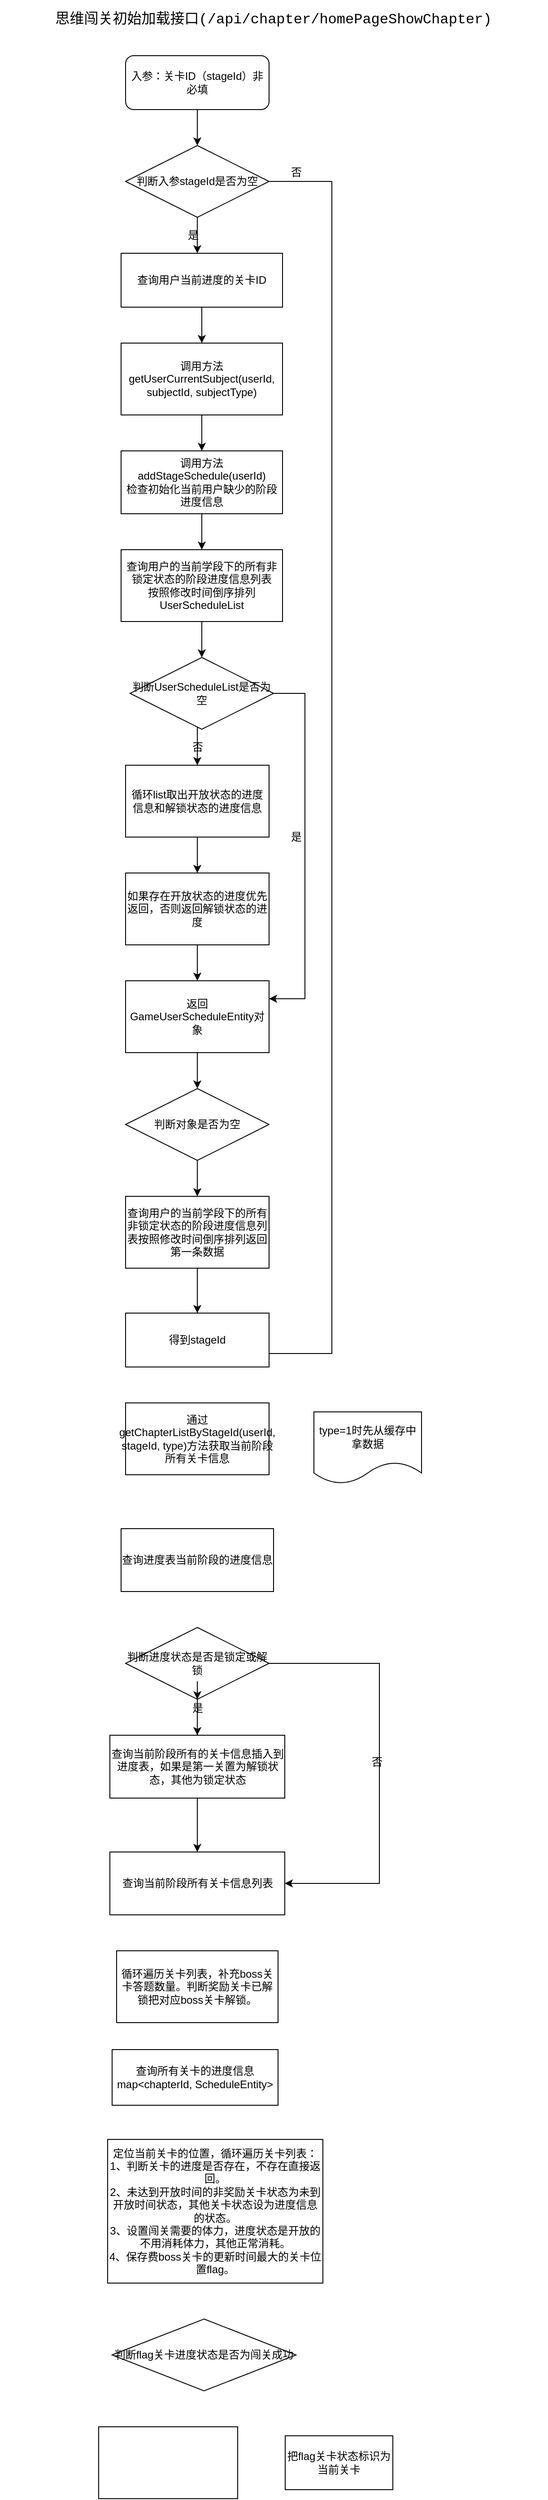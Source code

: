 <mxfile version="13.6.9" type="github">
  <diagram id="aQA9aETBr3nwfCQwEO3R" name="Page-1">
    <mxGraphModel dx="868" dy="450" grid="1" gridSize="10" guides="1" tooltips="1" connect="1" arrows="1" fold="1" page="1" pageScale="1" pageWidth="827" pageHeight="1169" math="0" shadow="0">
      <root>
        <mxCell id="0" />
        <mxCell id="1" parent="0" />
        <mxCell id="-hbDv3YvgLvUU0tAqhPw-32" value="" style="edgeStyle=orthogonalEdgeStyle;rounded=0;orthogonalLoop=1;jettySize=auto;html=1;fontColor=#000000;" parent="1" source="-hbDv3YvgLvUU0tAqhPw-1" target="-hbDv3YvgLvUU0tAqhPw-10" edge="1">
          <mxGeometry relative="1" as="geometry" />
        </mxCell>
        <mxCell id="-hbDv3YvgLvUU0tAqhPw-1" value="入参：关卡ID（stageId）非必填" style="rounded=1;whiteSpace=wrap;html=1;" parent="1" vertex="1">
          <mxGeometry x="320" y="100" width="160" height="60" as="geometry" />
        </mxCell>
        <mxCell id="-hbDv3YvgLvUU0tAqhPw-4" value="&lt;p&gt;&lt;font face=&quot;courier new&quot;&gt;&lt;span style=&quot;font-size: 16px ; background-color: rgb(255 , 255 , 255)&quot;&gt;思维闯关初始加载接口(/api/chapter/homePageShowChapter)&lt;/span&gt;&lt;/font&gt;&lt;br&gt;&lt;/p&gt;" style="text;html=1;strokeColor=none;fillColor=none;align=center;verticalAlign=middle;whiteSpace=wrap;rounded=0;" parent="1" vertex="1">
          <mxGeometry x="180" y="40" width="610" height="40" as="geometry" />
        </mxCell>
        <mxCell id="-hbDv3YvgLvUU0tAqhPw-40" value="" style="edgeStyle=orthogonalEdgeStyle;rounded=0;orthogonalLoop=1;jettySize=auto;html=1;fontColor=#000000;" parent="1" source="-hbDv3YvgLvUU0tAqhPw-9" target="-hbDv3YvgLvUU0tAqhPw-12" edge="1">
          <mxGeometry relative="1" as="geometry" />
        </mxCell>
        <mxCell id="-hbDv3YvgLvUU0tAqhPw-9" value="查询用户当前进度的关卡ID" style="rounded=0;whiteSpace=wrap;html=1;fontColor=#000000;" parent="1" vertex="1">
          <mxGeometry x="315" y="320" width="180" height="60" as="geometry" />
        </mxCell>
        <mxCell id="-hbDv3YvgLvUU0tAqhPw-35" value="" style="edgeStyle=orthogonalEdgeStyle;rounded=0;orthogonalLoop=1;jettySize=auto;html=1;fontColor=#000000;" parent="1" source="-hbDv3YvgLvUU0tAqhPw-10" target="-hbDv3YvgLvUU0tAqhPw-9" edge="1">
          <mxGeometry relative="1" as="geometry">
            <Array as="points">
              <mxPoint x="400" y="310" />
              <mxPoint x="400" y="310" />
            </Array>
          </mxGeometry>
        </mxCell>
        <mxCell id="-hbDv3YvgLvUU0tAqhPw-46" style="edgeStyle=orthogonalEdgeStyle;rounded=0;orthogonalLoop=1;jettySize=auto;html=1;fontColor=#000000;entryX=1;entryY=0.75;entryDx=0;entryDy=0;" parent="1" source="-hbDv3YvgLvUU0tAqhPw-10" target="-hbDv3YvgLvUU0tAqhPw-44" edge="1">
          <mxGeometry relative="1" as="geometry">
            <mxPoint x="520" y="1551" as="targetPoint" />
            <Array as="points">
              <mxPoint x="550" y="240" />
              <mxPoint x="550" y="1545" />
              <mxPoint x="460" y="1545" />
            </Array>
          </mxGeometry>
        </mxCell>
        <mxCell id="-hbDv3YvgLvUU0tAqhPw-10" value="判断入参stageId是否为空" style="rhombus;whiteSpace=wrap;html=1;fontColor=#000000;" parent="1" vertex="1">
          <mxGeometry x="320" y="200" width="160" height="80" as="geometry" />
        </mxCell>
        <mxCell id="-hbDv3YvgLvUU0tAqhPw-41" value="" style="edgeStyle=orthogonalEdgeStyle;rounded=0;orthogonalLoop=1;jettySize=auto;html=1;fontColor=#000000;" parent="1" source="-hbDv3YvgLvUU0tAqhPw-12" target="-hbDv3YvgLvUU0tAqhPw-13" edge="1">
          <mxGeometry relative="1" as="geometry" />
        </mxCell>
        <mxCell id="-hbDv3YvgLvUU0tAqhPw-12" value="调用方法&lt;br&gt;getUserCurrentSubject(userId, subjectId, subjectType)" style="rounded=0;whiteSpace=wrap;html=1;fontColor=#000000;" parent="1" vertex="1">
          <mxGeometry x="315" y="420" width="180" height="80" as="geometry" />
        </mxCell>
        <mxCell id="-hbDv3YvgLvUU0tAqhPw-42" value="" style="edgeStyle=orthogonalEdgeStyle;rounded=0;orthogonalLoop=1;jettySize=auto;html=1;fontColor=#000000;" parent="1" source="-hbDv3YvgLvUU0tAqhPw-13" target="-hbDv3YvgLvUU0tAqhPw-14" edge="1">
          <mxGeometry relative="1" as="geometry" />
        </mxCell>
        <mxCell id="-hbDv3YvgLvUU0tAqhPw-13" value="调用方法addStageSchedule(userId)&lt;br&gt;检查初始化当前用户缺少的阶段进度信息" style="rounded=0;whiteSpace=wrap;html=1;fontColor=#000000;" parent="1" vertex="1">
          <mxGeometry x="315" y="540" width="180" height="70" as="geometry" />
        </mxCell>
        <mxCell id="-hbDv3YvgLvUU0tAqhPw-43" value="" style="edgeStyle=orthogonalEdgeStyle;rounded=0;orthogonalLoop=1;jettySize=auto;html=1;fontColor=#000000;" parent="1" source="-hbDv3YvgLvUU0tAqhPw-14" target="-hbDv3YvgLvUU0tAqhPw-15" edge="1">
          <mxGeometry relative="1" as="geometry" />
        </mxCell>
        <mxCell id="-hbDv3YvgLvUU0tAqhPw-14" value="查询用户的当前学段下的所有非锁定状态的阶段进度信息列表&lt;br&gt;按照修改时间倒序排列UserScheduleList" style="rounded=0;whiteSpace=wrap;html=1;fontColor=#000000;" parent="1" vertex="1">
          <mxGeometry x="315" y="650" width="180" height="80" as="geometry" />
        </mxCell>
        <mxCell id="-hbDv3YvgLvUU0tAqhPw-23" value="" style="edgeStyle=orthogonalEdgeStyle;rounded=0;orthogonalLoop=1;jettySize=auto;html=1;fontColor=#000000;" parent="1" source="-hbDv3YvgLvUU0tAqhPw-15" target="-hbDv3YvgLvUU0tAqhPw-20" edge="1">
          <mxGeometry relative="1" as="geometry">
            <Array as="points">
              <mxPoint x="400" y="870" />
              <mxPoint x="400" y="870" />
            </Array>
          </mxGeometry>
        </mxCell>
        <mxCell id="-hbDv3YvgLvUU0tAqhPw-25" style="edgeStyle=orthogonalEdgeStyle;rounded=0;orthogonalLoop=1;jettySize=auto;html=1;fontColor=#000000;entryX=1;entryY=0.25;entryDx=0;entryDy=0;" parent="1" source="-hbDv3YvgLvUU0tAqhPw-15" target="-hbDv3YvgLvUU0tAqhPw-22" edge="1">
          <mxGeometry relative="1" as="geometry">
            <mxPoint x="520" y="1181" as="targetPoint" />
            <Array as="points">
              <mxPoint x="520" y="810" />
              <mxPoint x="520" y="1150" />
            </Array>
          </mxGeometry>
        </mxCell>
        <mxCell id="-hbDv3YvgLvUU0tAqhPw-15" value="判断UserScheduleList是否为空" style="rhombus;whiteSpace=wrap;html=1;fontColor=#000000;" parent="1" vertex="1">
          <mxGeometry x="325" y="770" width="160" height="80" as="geometry" />
        </mxCell>
        <mxCell id="-hbDv3YvgLvUU0tAqhPw-30" value="" style="edgeStyle=orthogonalEdgeStyle;rounded=0;orthogonalLoop=1;jettySize=auto;html=1;fontColor=#000000;" parent="1" source="-hbDv3YvgLvUU0tAqhPw-20" target="-hbDv3YvgLvUU0tAqhPw-21" edge="1">
          <mxGeometry relative="1" as="geometry" />
        </mxCell>
        <mxCell id="-hbDv3YvgLvUU0tAqhPw-20" value="循环list取出开放状态的进度信息和解锁状态的进度信息" style="rounded=0;whiteSpace=wrap;html=1;fontColor=#000000;" parent="1" vertex="1">
          <mxGeometry x="320" y="890" width="160" height="80" as="geometry" />
        </mxCell>
        <mxCell id="-hbDv3YvgLvUU0tAqhPw-31" value="" style="edgeStyle=orthogonalEdgeStyle;rounded=0;orthogonalLoop=1;jettySize=auto;html=1;fontColor=#000000;" parent="1" source="-hbDv3YvgLvUU0tAqhPw-21" target="-hbDv3YvgLvUU0tAqhPw-22" edge="1">
          <mxGeometry relative="1" as="geometry" />
        </mxCell>
        <mxCell id="-hbDv3YvgLvUU0tAqhPw-21" value="如果存在开放状态的进度优先返回，否则返回解锁状态的进度" style="rounded=0;whiteSpace=wrap;html=1;fontColor=#000000;" parent="1" vertex="1">
          <mxGeometry x="320" y="1010" width="160" height="80" as="geometry" />
        </mxCell>
        <mxCell id="-hbDv3YvgLvUU0tAqhPw-38" value="" style="edgeStyle=orthogonalEdgeStyle;rounded=0;orthogonalLoop=1;jettySize=auto;html=1;fontColor=#000000;" parent="1" source="-hbDv3YvgLvUU0tAqhPw-22" target="-hbDv3YvgLvUU0tAqhPw-37" edge="1">
          <mxGeometry relative="1" as="geometry" />
        </mxCell>
        <mxCell id="-hbDv3YvgLvUU0tAqhPw-22" value="返回GameUserScheduleEntity对象" style="rounded=0;whiteSpace=wrap;html=1;fontColor=#000000;" parent="1" vertex="1">
          <mxGeometry x="320" y="1130" width="160" height="80" as="geometry" />
        </mxCell>
        <mxCell id="-hbDv3YvgLvUU0tAqhPw-24" value="否" style="text;html=1;align=center;verticalAlign=middle;resizable=0;points=[];autosize=1;fontColor=#000000;" parent="1" vertex="1">
          <mxGeometry x="385" y="860" width="30" height="20" as="geometry" />
        </mxCell>
        <mxCell id="-hbDv3YvgLvUU0tAqhPw-27" value="是" style="text;html=1;align=center;verticalAlign=middle;resizable=0;points=[];autosize=1;fontColor=#000000;" parent="1" vertex="1">
          <mxGeometry x="495" y="960" width="30" height="20" as="geometry" />
        </mxCell>
        <mxCell id="-hbDv3YvgLvUU0tAqhPw-34" value="是" style="text;html=1;align=center;verticalAlign=middle;resizable=0;points=[];autosize=1;fontColor=#000000;" parent="1" vertex="1">
          <mxGeometry x="380" y="290" width="30" height="20" as="geometry" />
        </mxCell>
        <mxCell id="-hbDv3YvgLvUU0tAqhPw-48" value="" style="edgeStyle=orthogonalEdgeStyle;rounded=0;orthogonalLoop=1;jettySize=auto;html=1;fontColor=#000000;" parent="1" source="-hbDv3YvgLvUU0tAqhPw-36" target="-hbDv3YvgLvUU0tAqhPw-44" edge="1">
          <mxGeometry relative="1" as="geometry" />
        </mxCell>
        <mxCell id="-hbDv3YvgLvUU0tAqhPw-36" value="查询用户的当前学段下的所有非锁定状态的阶段进度信息列表按照修改时间倒序排列返回第一条数据" style="rounded=0;whiteSpace=wrap;html=1;fontColor=#000000;" parent="1" vertex="1">
          <mxGeometry x="320" y="1370" width="160" height="80" as="geometry" />
        </mxCell>
        <mxCell id="-hbDv3YvgLvUU0tAqhPw-39" value="" style="edgeStyle=orthogonalEdgeStyle;rounded=0;orthogonalLoop=1;jettySize=auto;html=1;fontColor=#000000;" parent="1" source="-hbDv3YvgLvUU0tAqhPw-37" target="-hbDv3YvgLvUU0tAqhPw-36" edge="1">
          <mxGeometry relative="1" as="geometry" />
        </mxCell>
        <mxCell id="-hbDv3YvgLvUU0tAqhPw-37" value="判断对象是否为空" style="rhombus;whiteSpace=wrap;html=1;fontColor=#000000;" parent="1" vertex="1">
          <mxGeometry x="320" y="1250" width="160" height="80" as="geometry" />
        </mxCell>
        <mxCell id="-hbDv3YvgLvUU0tAqhPw-44" value="得到stageId" style="rounded=0;whiteSpace=wrap;html=1;fontColor=#000000;" parent="1" vertex="1">
          <mxGeometry x="320" y="1500" width="160" height="60" as="geometry" />
        </mxCell>
        <mxCell id="-hbDv3YvgLvUU0tAqhPw-47" value="否" style="text;html=1;align=center;verticalAlign=middle;resizable=0;points=[];autosize=1;fontColor=#000000;" parent="1" vertex="1">
          <mxGeometry x="495" y="220" width="30" height="20" as="geometry" />
        </mxCell>
        <mxCell id="-hbDv3YvgLvUU0tAqhPw-49" value="通过getChapterListByStageId(userId, stageId, type)方法获取当前阶段所有关卡信息" style="rounded=0;whiteSpace=wrap;html=1;fontColor=#000000;" parent="1" vertex="1">
          <mxGeometry x="320" y="1600" width="160" height="80" as="geometry" />
        </mxCell>
        <mxCell id="-hbDv3YvgLvUU0tAqhPw-51" value="查询进度表当前阶段的进度信息" style="rounded=0;whiteSpace=wrap;html=1;fontColor=#000000;" parent="1" vertex="1">
          <mxGeometry x="315" y="1740" width="170" height="70" as="geometry" />
        </mxCell>
        <mxCell id="-hbDv3YvgLvUU0tAqhPw-52" value="&lt;span&gt;type=1时先从缓存中拿数据&lt;/span&gt;" style="shape=document;whiteSpace=wrap;html=1;boundedLbl=1;fontColor=#000000;" parent="1" vertex="1">
          <mxGeometry x="530" y="1610" width="120" height="80" as="geometry" />
        </mxCell>
        <mxCell id="-hbDv3YvgLvUU0tAqhPw-55" value="" style="edgeStyle=orthogonalEdgeStyle;rounded=0;orthogonalLoop=1;jettySize=auto;html=1;fontColor=#000000;" parent="1" source="-hbDv3YvgLvUU0tAqhPw-56" target="-hbDv3YvgLvUU0tAqhPw-54" edge="1">
          <mxGeometry relative="1" as="geometry" />
        </mxCell>
        <mxCell id="-hbDv3YvgLvUU0tAqhPw-59" style="edgeStyle=orthogonalEdgeStyle;rounded=0;orthogonalLoop=1;jettySize=auto;html=1;fontColor=#000000;entryX=1;entryY=0.5;entryDx=0;entryDy=0;" parent="1" source="-hbDv3YvgLvUU0tAqhPw-53" target="-hbDv3YvgLvUU0tAqhPw-58" edge="1">
          <mxGeometry relative="1" as="geometry">
            <mxPoint x="610" y="2135" as="targetPoint" />
            <Array as="points">
              <mxPoint x="603" y="1890" />
              <mxPoint x="603" y="2135" />
            </Array>
          </mxGeometry>
        </mxCell>
        <mxCell id="-hbDv3YvgLvUU0tAqhPw-53" value="判断进度状态是否是锁定或解锁" style="rhombus;whiteSpace=wrap;html=1;fontColor=#000000;" parent="1" vertex="1">
          <mxGeometry x="320" y="1850" width="160" height="80" as="geometry" />
        </mxCell>
        <mxCell id="-hbDv3YvgLvUU0tAqhPw-62" value="" style="edgeStyle=orthogonalEdgeStyle;rounded=0;orthogonalLoop=1;jettySize=auto;html=1;fontColor=#000000;" parent="1" source="-hbDv3YvgLvUU0tAqhPw-54" target="-hbDv3YvgLvUU0tAqhPw-58" edge="1">
          <mxGeometry relative="1" as="geometry" />
        </mxCell>
        <mxCell id="-hbDv3YvgLvUU0tAqhPw-54" value="查询当前阶段所有的关卡信息插入到进度表，如果是第一关置为解锁状态，其他为锁定状态" style="rounded=0;whiteSpace=wrap;html=1;fontColor=#000000;direction=west;" parent="1" vertex="1">
          <mxGeometry x="302.5" y="1970" width="195" height="70" as="geometry" />
        </mxCell>
        <mxCell id="-hbDv3YvgLvUU0tAqhPw-56" value="是" style="text;html=1;align=center;verticalAlign=middle;resizable=0;points=[];autosize=1;fontColor=#000000;" parent="1" vertex="1">
          <mxGeometry x="385" y="1930" width="30" height="20" as="geometry" />
        </mxCell>
        <mxCell id="-hbDv3YvgLvUU0tAqhPw-57" value="" style="edgeStyle=orthogonalEdgeStyle;rounded=0;orthogonalLoop=1;jettySize=auto;html=1;fontColor=#000000;" parent="1" source="-hbDv3YvgLvUU0tAqhPw-53" target="-hbDv3YvgLvUU0tAqhPw-56" edge="1">
          <mxGeometry relative="1" as="geometry">
            <mxPoint x="400" y="1930" as="sourcePoint" />
            <mxPoint x="400" y="1970" as="targetPoint" />
          </mxGeometry>
        </mxCell>
        <mxCell id="-hbDv3YvgLvUU0tAqhPw-58" value="查询当前阶段所有关卡信息列表" style="rounded=0;whiteSpace=wrap;html=1;fontColor=#000000;" parent="1" vertex="1">
          <mxGeometry x="302.5" y="2100" width="195" height="70" as="geometry" />
        </mxCell>
        <mxCell id="-hbDv3YvgLvUU0tAqhPw-61" value="否" style="text;html=1;align=center;verticalAlign=middle;resizable=0;points=[];autosize=1;fontColor=#000000;" parent="1" vertex="1">
          <mxGeometry x="585" y="1990" width="30" height="20" as="geometry" />
        </mxCell>
        <mxCell id="VDbKX3D-KfDn9qXpyzn8-1" value="循环遍历关卡列表，补充boss关卡答题数量。判断奖励关卡已解锁把对应boss关卡解锁。" style="rounded=0;whiteSpace=wrap;html=1;" vertex="1" parent="1">
          <mxGeometry x="310" y="2210" width="180" height="80" as="geometry" />
        </mxCell>
        <mxCell id="VDbKX3D-KfDn9qXpyzn8-2" value="查询所有关卡的进度信息map&amp;lt;chapterId, ScheduleEntity&amp;gt;" style="rounded=0;whiteSpace=wrap;html=1;" vertex="1" parent="1">
          <mxGeometry x="305" y="2320" width="185" height="62" as="geometry" />
        </mxCell>
        <mxCell id="VDbKX3D-KfDn9qXpyzn8-3" value="定位当前关卡的位置，循环遍历关卡列表：&lt;br&gt;1、判断关卡的进度是否存在，不存在直接返回。&lt;br&gt;2、未达到开放时间的非奖励关卡状态为未到开放时间状态，其他关卡状态设为进度信息的状态。&lt;br&gt;3、设置闯关需要的体力，进度状态是开放的不用消耗体力，其他正常消耗。&lt;br&gt;4、保存费boss关卡的更新时间最大的关卡位置flag。" style="rounded=0;whiteSpace=wrap;html=1;" vertex="1" parent="1">
          <mxGeometry x="300" y="2420" width="240" height="160" as="geometry" />
        </mxCell>
        <mxCell id="VDbKX3D-KfDn9qXpyzn8-4" value="判断flag关卡进度状态是否为闯关成功" style="rhombus;whiteSpace=wrap;html=1;" vertex="1" parent="1">
          <mxGeometry x="305" y="2620" width="205" height="80" as="geometry" />
        </mxCell>
        <mxCell id="VDbKX3D-KfDn9qXpyzn8-5" value="把flag关卡状态标识为当前关卡" style="rounded=0;whiteSpace=wrap;html=1;" vertex="1" parent="1">
          <mxGeometry x="498" y="2750" width="120" height="60" as="geometry" />
        </mxCell>
        <mxCell id="VDbKX3D-KfDn9qXpyzn8-6" value="" style="rounded=0;whiteSpace=wrap;html=1;" vertex="1" parent="1">
          <mxGeometry x="290" y="2740" width="155" height="80" as="geometry" />
        </mxCell>
      </root>
    </mxGraphModel>
  </diagram>
</mxfile>
